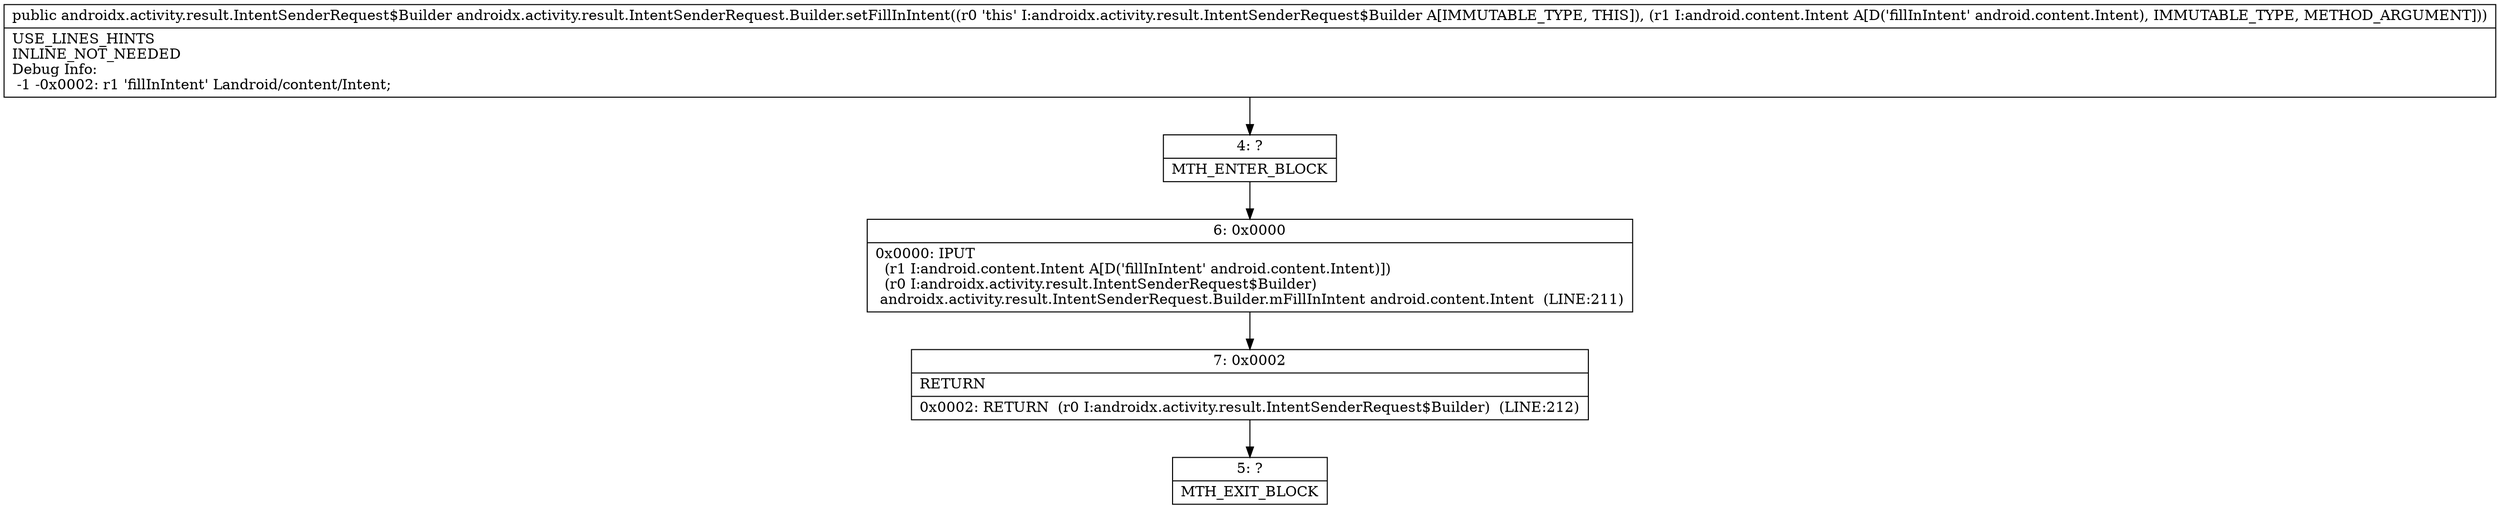 digraph "CFG forandroidx.activity.result.IntentSenderRequest.Builder.setFillInIntent(Landroid\/content\/Intent;)Landroidx\/activity\/result\/IntentSenderRequest$Builder;" {
Node_4 [shape=record,label="{4\:\ ?|MTH_ENTER_BLOCK\l}"];
Node_6 [shape=record,label="{6\:\ 0x0000|0x0000: IPUT  \l  (r1 I:android.content.Intent A[D('fillInIntent' android.content.Intent)])\l  (r0 I:androidx.activity.result.IntentSenderRequest$Builder)\l androidx.activity.result.IntentSenderRequest.Builder.mFillInIntent android.content.Intent  (LINE:211)\l}"];
Node_7 [shape=record,label="{7\:\ 0x0002|RETURN\l|0x0002: RETURN  (r0 I:androidx.activity.result.IntentSenderRequest$Builder)  (LINE:212)\l}"];
Node_5 [shape=record,label="{5\:\ ?|MTH_EXIT_BLOCK\l}"];
MethodNode[shape=record,label="{public androidx.activity.result.IntentSenderRequest$Builder androidx.activity.result.IntentSenderRequest.Builder.setFillInIntent((r0 'this' I:androidx.activity.result.IntentSenderRequest$Builder A[IMMUTABLE_TYPE, THIS]), (r1 I:android.content.Intent A[D('fillInIntent' android.content.Intent), IMMUTABLE_TYPE, METHOD_ARGUMENT]))  | USE_LINES_HINTS\lINLINE_NOT_NEEDED\lDebug Info:\l  \-1 \-0x0002: r1 'fillInIntent' Landroid\/content\/Intent;\l}"];
MethodNode -> Node_4;Node_4 -> Node_6;
Node_6 -> Node_7;
Node_7 -> Node_5;
}

